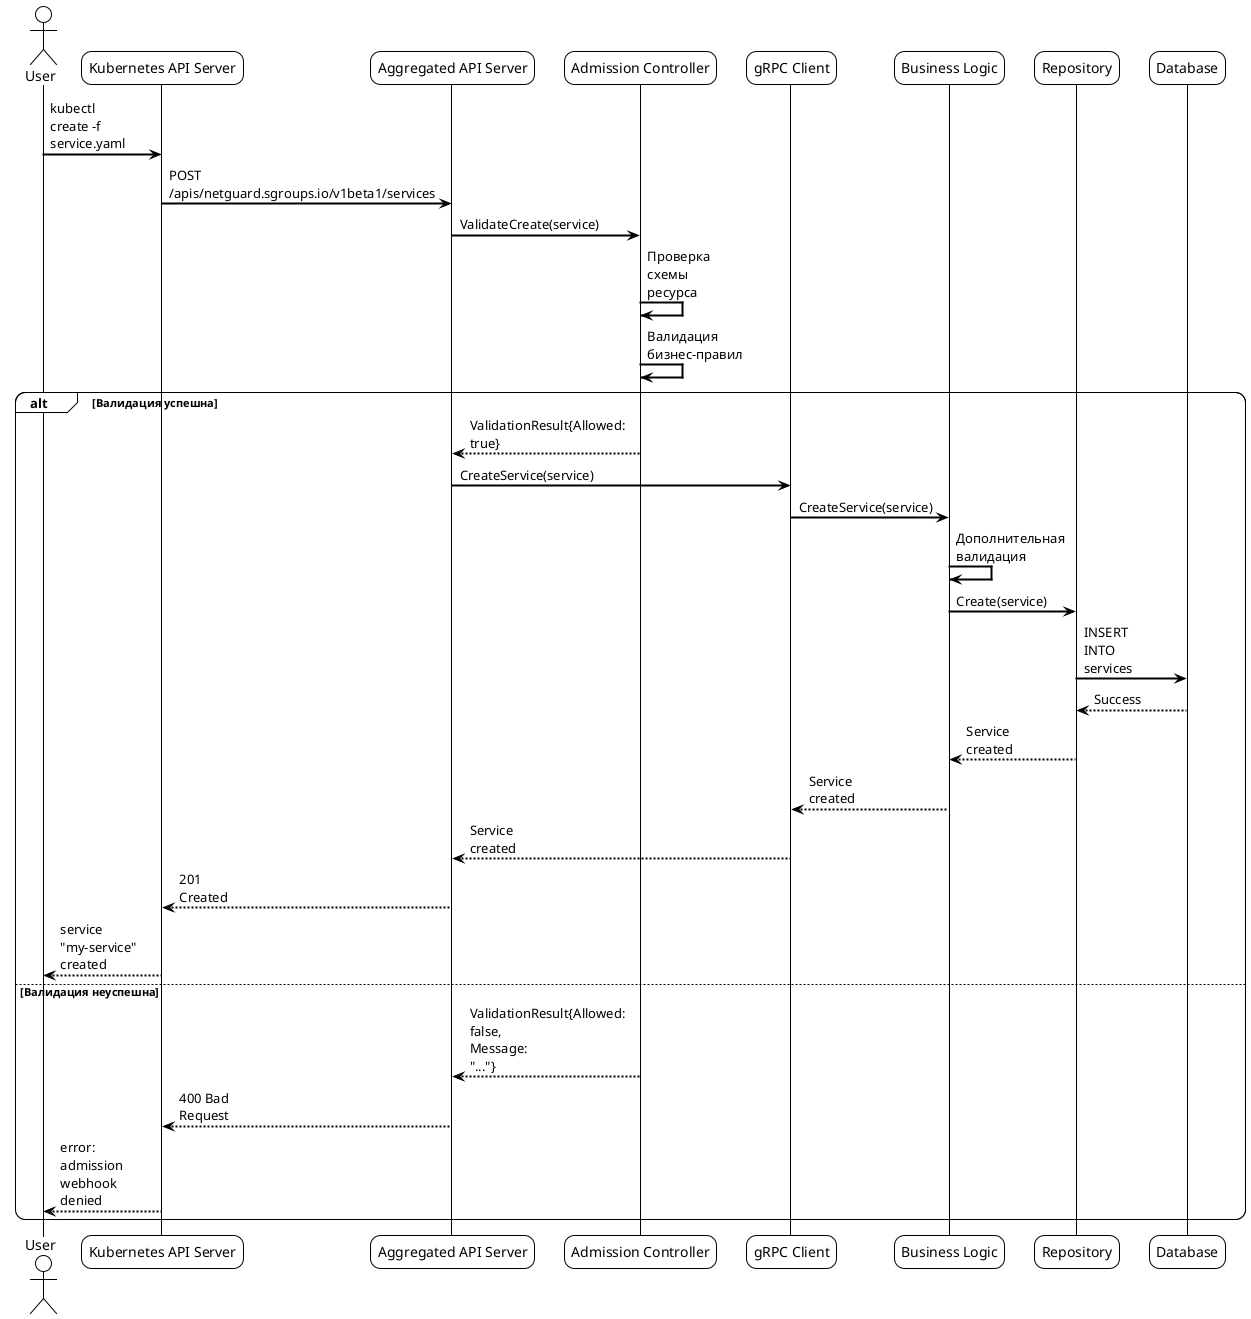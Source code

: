 @startuml
!theme plain
skinparam backgroundColor #FFFFFF
skinparam sequenceArrowThickness 2
skinparam roundcorner 20
skinparam maxmessagesize 60

actor User
participant "Kubernetes API Server" as K8S
participant "Aggregated API Server" as AGG
participant "Admission Controller" as AC
participant "gRPC Client" as GRPC
participant "Business Logic" as BL
participant "Repository" as REPO
participant "Database" as DB

User -> K8S: kubectl create -f service.yaml
K8S -> AGG: POST /apis/netguard.sgroups.io/v1beta1/services
AGG -> AC: ValidateCreate(service)

AC -> AC: Проверка схемы ресурса
AC -> AC: Валидация бизнес-правил

alt Валидация успешна
    AC --> AGG: ValidationResult{Allowed: true}
    AGG -> GRPC: CreateService(service)
    GRPC -> BL: CreateService(service)
    BL -> BL: Дополнительная валидация
    BL -> REPO: Create(service)
    REPO -> DB: INSERT INTO services
    DB --> REPO: Success
    REPO --> BL: Service created
    BL --> GRPC: Service created
    GRPC --> AGG: Service created
    AGG --> K8S: 201 Created
    K8S --> User: service "my-service" created
else Валидация неуспешна
    AC --> AGG: ValidationResult{Allowed: false, Message: "..."}
    AGG --> K8S: 400 Bad Request
    K8S --> User: error: admission webhook denied
end
@enduml 